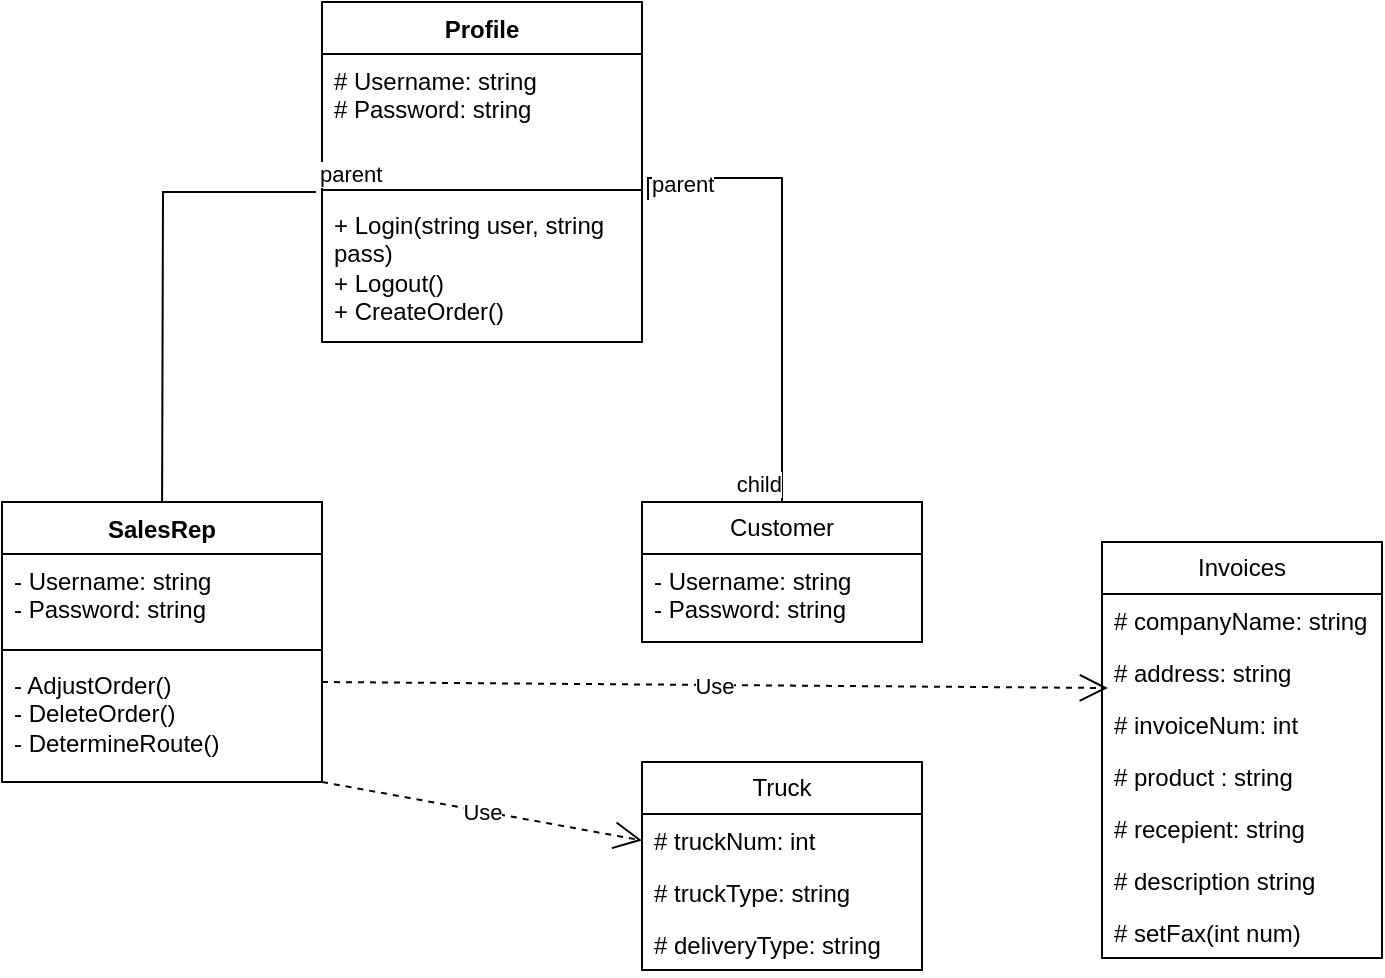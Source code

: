 <mxfile version="24.6.4" type="google">
  <diagram name="Page-1" id="c246Q1ZW6ZZRowSW0d_4">
    <mxGraphModel grid="1" page="1" gridSize="10" guides="1" tooltips="1" connect="1" arrows="1" fold="1" pageScale="1" pageWidth="850" pageHeight="1100" math="0" shadow="0">
      <root>
        <mxCell id="0" />
        <mxCell id="1" parent="0" />
        <mxCell id="yCnl2CpIdf65E5utmKqZ-2" value="Profile" style="swimlane;fontStyle=1;align=center;verticalAlign=top;childLayout=stackLayout;horizontal=1;startSize=26;horizontalStack=0;resizeParent=1;resizeParentMax=0;resizeLast=0;collapsible=1;marginBottom=0;whiteSpace=wrap;html=1;" vertex="1" parent="1">
          <mxGeometry x="200" y="10" width="160" height="170" as="geometry" />
        </mxCell>
        <mxCell id="HSoq77LGDqDHvKMZo_W8-14" value="" style="endArrow=none;html=1;edgeStyle=orthogonalEdgeStyle;rounded=0;exitX=-0.019;exitY=-0.042;exitDx=0;exitDy=0;entryX=0.5;entryY=0;entryDx=0;entryDy=0;exitPerimeter=0;" edge="1" parent="yCnl2CpIdf65E5utmKqZ-2" source="yCnl2CpIdf65E5utmKqZ-5">
          <mxGeometry relative="1" as="geometry">
            <mxPoint x="80" y="14" as="sourcePoint" />
            <mxPoint x="-80" y="264" as="targetPoint" />
          </mxGeometry>
        </mxCell>
        <mxCell id="HSoq77LGDqDHvKMZo_W8-15" value="parent" style="edgeLabel;resizable=0;html=1;align=left;verticalAlign=bottom;" connectable="0" vertex="1" parent="HSoq77LGDqDHvKMZo_W8-14">
          <mxGeometry x="-1" relative="1" as="geometry" />
        </mxCell>
        <mxCell id="HSoq77LGDqDHvKMZo_W8-16" value="child" style="edgeLabel;resizable=0;html=1;align=right;verticalAlign=bottom;" connectable="0" vertex="1" parent="HSoq77LGDqDHvKMZo_W8-14">
          <mxGeometry x="1" relative="1" as="geometry" />
        </mxCell>
        <mxCell id="yCnl2CpIdf65E5utmKqZ-3" value="# Username: string&lt;div&gt;# Password: string&lt;/div&gt;" style="text;strokeColor=none;fillColor=none;align=left;verticalAlign=top;spacingLeft=4;spacingRight=4;overflow=hidden;rotatable=0;points=[[0,0.5],[1,0.5]];portConstraint=eastwest;whiteSpace=wrap;html=1;" vertex="1" parent="yCnl2CpIdf65E5utmKqZ-2">
          <mxGeometry y="26" width="160" height="64" as="geometry" />
        </mxCell>
        <mxCell id="yCnl2CpIdf65E5utmKqZ-4" value="" style="line;strokeWidth=1;fillColor=none;align=left;verticalAlign=middle;spacingTop=-1;spacingLeft=3;spacingRight=3;rotatable=0;labelPosition=right;points=[];portConstraint=eastwest;strokeColor=inherit;" vertex="1" parent="yCnl2CpIdf65E5utmKqZ-2">
          <mxGeometry y="90" width="160" height="8" as="geometry" />
        </mxCell>
        <mxCell id="yCnl2CpIdf65E5utmKqZ-5" value="+ Login(string user, string pass)&lt;div&gt;+ Logout()&lt;/div&gt;&lt;div&gt;+ CreateOrder()&lt;/div&gt;" style="text;strokeColor=none;fillColor=none;align=left;verticalAlign=top;spacingLeft=4;spacingRight=4;overflow=hidden;rotatable=0;points=[[0,0.5],[1,0.5]];portConstraint=eastwest;whiteSpace=wrap;html=1;" vertex="1" parent="yCnl2CpIdf65E5utmKqZ-2">
          <mxGeometry y="98" width="160" height="72" as="geometry" />
        </mxCell>
        <mxCell id="HSoq77LGDqDHvKMZo_W8-1" value="SalesRep" style="swimlane;fontStyle=1;align=center;verticalAlign=top;childLayout=stackLayout;horizontal=1;startSize=26;horizontalStack=0;resizeParent=1;resizeParentMax=0;resizeLast=0;collapsible=1;marginBottom=0;whiteSpace=wrap;html=1;" vertex="1" parent="1">
          <mxGeometry x="40" y="260" width="160" height="140" as="geometry" />
        </mxCell>
        <mxCell id="HSoq77LGDqDHvKMZo_W8-2" value="- Username: string&lt;div&gt;- Password: string&lt;/div&gt;&lt;div&gt;&lt;br&gt;&lt;/div&gt;" style="text;strokeColor=none;fillColor=none;align=left;verticalAlign=top;spacingLeft=4;spacingRight=4;overflow=hidden;rotatable=0;points=[[0,0.5],[1,0.5]];portConstraint=eastwest;whiteSpace=wrap;html=1;" vertex="1" parent="HSoq77LGDqDHvKMZo_W8-1">
          <mxGeometry y="26" width="160" height="44" as="geometry" />
        </mxCell>
        <mxCell id="HSoq77LGDqDHvKMZo_W8-3" value="" style="line;strokeWidth=1;fillColor=none;align=left;verticalAlign=middle;spacingTop=-1;spacingLeft=3;spacingRight=3;rotatable=0;labelPosition=right;points=[];portConstraint=eastwest;strokeColor=inherit;" vertex="1" parent="HSoq77LGDqDHvKMZo_W8-1">
          <mxGeometry y="70" width="160" height="8" as="geometry" />
        </mxCell>
        <mxCell id="HSoq77LGDqDHvKMZo_W8-4" value="- AdjustOrder()&lt;div&gt;- DeleteOrder()&lt;/div&gt;&lt;div&gt;- DetermineRoute()&lt;/div&gt;" style="text;strokeColor=none;fillColor=none;align=left;verticalAlign=top;spacingLeft=4;spacingRight=4;overflow=hidden;rotatable=0;points=[[0,0.5],[1,0.5]];portConstraint=eastwest;whiteSpace=wrap;html=1;" vertex="1" parent="HSoq77LGDqDHvKMZo_W8-1">
          <mxGeometry y="78" width="160" height="62" as="geometry" />
        </mxCell>
        <mxCell id="HSoq77LGDqDHvKMZo_W8-9" value="Customer" style="swimlane;fontStyle=0;childLayout=stackLayout;horizontal=1;startSize=26;fillColor=none;horizontalStack=0;resizeParent=1;resizeParentMax=0;resizeLast=0;collapsible=1;marginBottom=0;whiteSpace=wrap;html=1;" vertex="1" parent="1">
          <mxGeometry x="360" y="260" width="140" height="70" as="geometry" />
        </mxCell>
        <mxCell id="HSoq77LGDqDHvKMZo_W8-10" value="- Username: string&lt;div&gt;- Password: string&lt;/div&gt;" style="text;strokeColor=none;fillColor=none;align=left;verticalAlign=top;spacingLeft=4;spacingRight=4;overflow=hidden;rotatable=0;points=[[0,0.5],[1,0.5]];portConstraint=eastwest;whiteSpace=wrap;html=1;" vertex="1" parent="HSoq77LGDqDHvKMZo_W8-9">
          <mxGeometry y="26" width="140" height="44" as="geometry" />
        </mxCell>
        <mxCell id="HSoq77LGDqDHvKMZo_W8-17" value="" style="endArrow=none;html=1;edgeStyle=orthogonalEdgeStyle;rounded=0;exitX=1.019;exitY=0.014;exitDx=0;exitDy=0;exitPerimeter=0;entryX=0.5;entryY=0;entryDx=0;entryDy=0;" edge="1" parent="1" source="yCnl2CpIdf65E5utmKqZ-5" target="HSoq77LGDqDHvKMZo_W8-9">
          <mxGeometry relative="1" as="geometry">
            <mxPoint x="340" y="150" as="sourcePoint" />
            <mxPoint x="430" y="250" as="targetPoint" />
          </mxGeometry>
        </mxCell>
        <mxCell id="HSoq77LGDqDHvKMZo_W8-18" value="parent" style="edgeLabel;resizable=0;html=1;align=left;verticalAlign=bottom;" connectable="0" vertex="1" parent="HSoq77LGDqDHvKMZo_W8-17">
          <mxGeometry x="-1" relative="1" as="geometry" />
        </mxCell>
        <mxCell id="HSoq77LGDqDHvKMZo_W8-19" value="child" style="edgeLabel;resizable=0;html=1;align=right;verticalAlign=bottom;" connectable="0" vertex="1" parent="HSoq77LGDqDHvKMZo_W8-17">
          <mxGeometry x="1" relative="1" as="geometry" />
        </mxCell>
        <mxCell id="HSoq77LGDqDHvKMZo_W8-24" value="Truck" style="swimlane;fontStyle=0;childLayout=stackLayout;horizontal=1;startSize=26;fillColor=none;horizontalStack=0;resizeParent=1;resizeParentMax=0;resizeLast=0;collapsible=1;marginBottom=0;whiteSpace=wrap;html=1;" vertex="1" parent="1">
          <mxGeometry x="360" y="390" width="140" height="104" as="geometry" />
        </mxCell>
        <mxCell id="HSoq77LGDqDHvKMZo_W8-25" value="# truckNum: int" style="text;strokeColor=none;fillColor=none;align=left;verticalAlign=top;spacingLeft=4;spacingRight=4;overflow=hidden;rotatable=0;points=[[0,0.5],[1,0.5]];portConstraint=eastwest;whiteSpace=wrap;html=1;" vertex="1" parent="HSoq77LGDqDHvKMZo_W8-24">
          <mxGeometry y="26" width="140" height="26" as="geometry" />
        </mxCell>
        <mxCell id="HSoq77LGDqDHvKMZo_W8-26" value="# truckType: string" style="text;strokeColor=none;fillColor=none;align=left;verticalAlign=top;spacingLeft=4;spacingRight=4;overflow=hidden;rotatable=0;points=[[0,0.5],[1,0.5]];portConstraint=eastwest;whiteSpace=wrap;html=1;" vertex="1" parent="HSoq77LGDqDHvKMZo_W8-24">
          <mxGeometry y="52" width="140" height="26" as="geometry" />
        </mxCell>
        <mxCell id="HSoq77LGDqDHvKMZo_W8-27" value="# deliveryType: string" style="text;strokeColor=none;fillColor=none;align=left;verticalAlign=top;spacingLeft=4;spacingRight=4;overflow=hidden;rotatable=0;points=[[0,0.5],[1,0.5]];portConstraint=eastwest;whiteSpace=wrap;html=1;" vertex="1" parent="HSoq77LGDqDHvKMZo_W8-24">
          <mxGeometry y="78" width="140" height="26" as="geometry" />
        </mxCell>
        <mxCell id="HSoq77LGDqDHvKMZo_W8-29" value="Invoices" style="swimlane;fontStyle=0;childLayout=stackLayout;horizontal=1;startSize=26;fillColor=none;horizontalStack=0;resizeParent=1;resizeParentMax=0;resizeLast=0;collapsible=1;marginBottom=0;whiteSpace=wrap;html=1;" vertex="1" parent="1">
          <mxGeometry x="590" y="280" width="140" height="208" as="geometry">
            <mxRectangle x="680" y="10" width="80" height="30" as="alternateBounds" />
          </mxGeometry>
        </mxCell>
        <mxCell id="HSoq77LGDqDHvKMZo_W8-30" value="# companyName: string" style="text;strokeColor=none;fillColor=none;align=left;verticalAlign=top;spacingLeft=4;spacingRight=4;overflow=hidden;rotatable=0;points=[[0,0.5],[1,0.5]];portConstraint=eastwest;whiteSpace=wrap;html=1;" vertex="1" parent="HSoq77LGDqDHvKMZo_W8-29">
          <mxGeometry y="26" width="140" height="26" as="geometry" />
        </mxCell>
        <mxCell id="HSoq77LGDqDHvKMZo_W8-31" value="# address: string" style="text;strokeColor=none;fillColor=none;align=left;verticalAlign=top;spacingLeft=4;spacingRight=4;overflow=hidden;rotatable=0;points=[[0,0.5],[1,0.5]];portConstraint=eastwest;whiteSpace=wrap;html=1;" vertex="1" parent="HSoq77LGDqDHvKMZo_W8-29">
          <mxGeometry y="52" width="140" height="26" as="geometry" />
        </mxCell>
        <mxCell id="HSoq77LGDqDHvKMZo_W8-32" value="# invoiceNum: int" style="text;strokeColor=none;fillColor=none;align=left;verticalAlign=top;spacingLeft=4;spacingRight=4;overflow=hidden;rotatable=0;points=[[0,0.5],[1,0.5]];portConstraint=eastwest;whiteSpace=wrap;html=1;" vertex="1" parent="HSoq77LGDqDHvKMZo_W8-29">
          <mxGeometry y="78" width="140" height="26" as="geometry" />
        </mxCell>
        <mxCell id="HSoq77LGDqDHvKMZo_W8-33" value="# product : string" style="text;strokeColor=none;fillColor=none;align=left;verticalAlign=top;spacingLeft=4;spacingRight=4;overflow=hidden;rotatable=0;points=[[0,0.5],[1,0.5]];portConstraint=eastwest;whiteSpace=wrap;html=1;" vertex="1" parent="HSoq77LGDqDHvKMZo_W8-29">
          <mxGeometry y="104" width="140" height="26" as="geometry" />
        </mxCell>
        <mxCell id="HSoq77LGDqDHvKMZo_W8-34" value="# recepient: string" style="text;strokeColor=none;fillColor=none;align=left;verticalAlign=top;spacingLeft=4;spacingRight=4;overflow=hidden;rotatable=0;points=[[0,0.5],[1,0.5]];portConstraint=eastwest;whiteSpace=wrap;html=1;" vertex="1" parent="HSoq77LGDqDHvKMZo_W8-29">
          <mxGeometry y="130" width="140" height="26" as="geometry" />
        </mxCell>
        <mxCell id="HSoq77LGDqDHvKMZo_W8-35" value="# description string" style="text;strokeColor=none;fillColor=none;align=left;verticalAlign=top;spacingLeft=4;spacingRight=4;overflow=hidden;rotatable=0;points=[[0,0.5],[1,0.5]];portConstraint=eastwest;whiteSpace=wrap;html=1;" vertex="1" parent="HSoq77LGDqDHvKMZo_W8-29">
          <mxGeometry y="156" width="140" height="26" as="geometry" />
        </mxCell>
        <mxCell id="HSoq77LGDqDHvKMZo_W8-36" value="# setFax(int num)" style="text;strokeColor=none;fillColor=none;align=left;verticalAlign=top;spacingLeft=4;spacingRight=4;overflow=hidden;rotatable=0;points=[[0,0.5],[1,0.5]];portConstraint=eastwest;whiteSpace=wrap;html=1;" vertex="1" parent="HSoq77LGDqDHvKMZo_W8-29">
          <mxGeometry y="182" width="140" height="26" as="geometry" />
        </mxCell>
        <mxCell id="HSoq77LGDqDHvKMZo_W8-38" value="Use" style="endArrow=open;endSize=12;dashed=1;html=1;rounded=0;" edge="1" parent="1" target="HSoq77LGDqDHvKMZo_W8-24">
          <mxGeometry width="160" relative="1" as="geometry">
            <mxPoint x="200" y="400" as="sourcePoint" />
            <mxPoint x="620" y="390" as="targetPoint" />
          </mxGeometry>
        </mxCell>
        <mxCell id="HSoq77LGDqDHvKMZo_W8-39" value="Use" style="endArrow=open;endSize=12;dashed=1;html=1;rounded=0;entryX=0.021;entryY=0.808;entryDx=0;entryDy=0;entryPerimeter=0;" edge="1" parent="1" target="HSoq77LGDqDHvKMZo_W8-31">
          <mxGeometry width="160" relative="1" as="geometry">
            <mxPoint x="200" y="350" as="sourcePoint" />
            <mxPoint x="360" y="350" as="targetPoint" />
          </mxGeometry>
        </mxCell>
      </root>
    </mxGraphModel>
  </diagram>
</mxfile>
